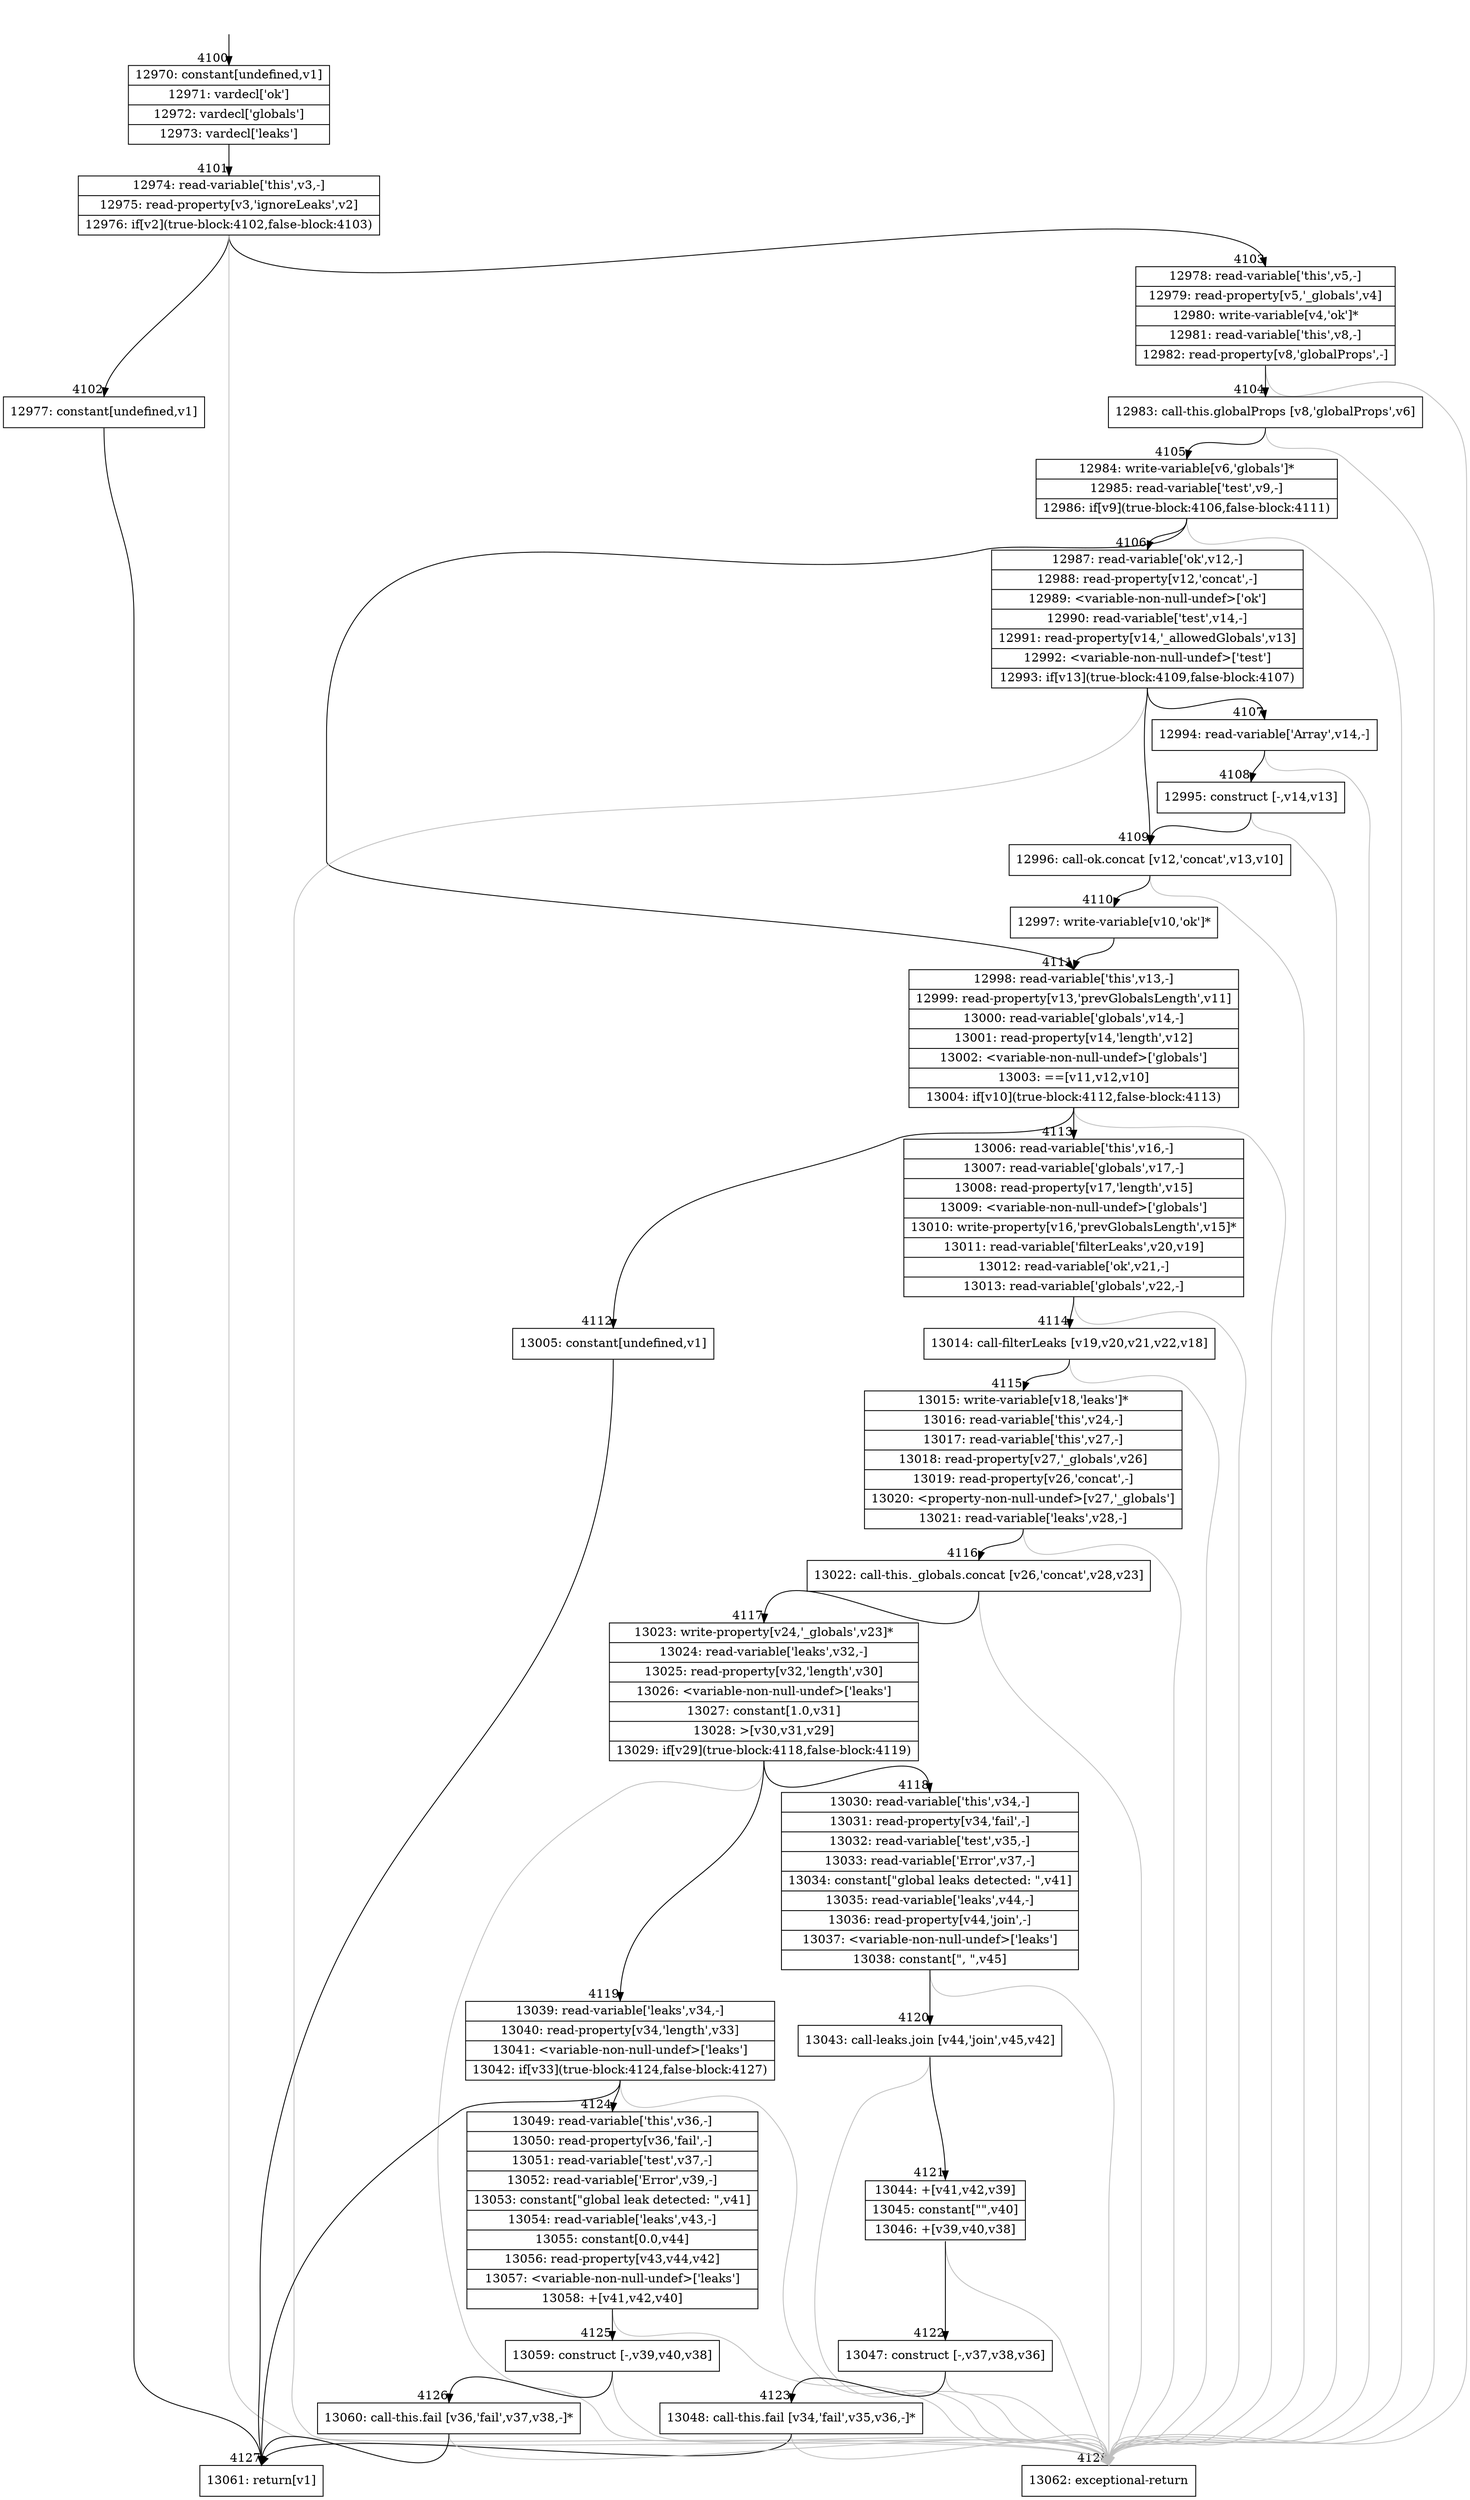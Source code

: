 digraph {
rankdir="TD"
BB_entry370[shape=none,label=""];
BB_entry370 -> BB4100 [tailport=s, headport=n, headlabel="    4100"]
BB4100 [shape=record label="{12970: constant[undefined,v1]|12971: vardecl['ok']|12972: vardecl['globals']|12973: vardecl['leaks']}" ] 
BB4100 -> BB4101 [tailport=s, headport=n, headlabel="      4101"]
BB4101 [shape=record label="{12974: read-variable['this',v3,-]|12975: read-property[v3,'ignoreLeaks',v2]|12976: if[v2](true-block:4102,false-block:4103)}" ] 
BB4101 -> BB4102 [tailport=s, headport=n, headlabel="      4102"]
BB4101 -> BB4103 [tailport=s, headport=n, headlabel="      4103"]
BB4101 -> BB4128 [tailport=s, headport=n, color=gray, headlabel="      4128"]
BB4102 [shape=record label="{12977: constant[undefined,v1]}" ] 
BB4102 -> BB4127 [tailport=s, headport=n, headlabel="      4127"]
BB4103 [shape=record label="{12978: read-variable['this',v5,-]|12979: read-property[v5,'_globals',v4]|12980: write-variable[v4,'ok']*|12981: read-variable['this',v8,-]|12982: read-property[v8,'globalProps',-]}" ] 
BB4103 -> BB4104 [tailport=s, headport=n, headlabel="      4104"]
BB4103 -> BB4128 [tailport=s, headport=n, color=gray]
BB4104 [shape=record label="{12983: call-this.globalProps [v8,'globalProps',v6]}" ] 
BB4104 -> BB4105 [tailport=s, headport=n, headlabel="      4105"]
BB4104 -> BB4128 [tailport=s, headport=n, color=gray]
BB4105 [shape=record label="{12984: write-variable[v6,'globals']*|12985: read-variable['test',v9,-]|12986: if[v9](true-block:4106,false-block:4111)}" ] 
BB4105 -> BB4106 [tailport=s, headport=n, headlabel="      4106"]
BB4105 -> BB4111 [tailport=s, headport=n, headlabel="      4111"]
BB4105 -> BB4128 [tailport=s, headport=n, color=gray]
BB4106 [shape=record label="{12987: read-variable['ok',v12,-]|12988: read-property[v12,'concat',-]|12989: \<variable-non-null-undef\>['ok']|12990: read-variable['test',v14,-]|12991: read-property[v14,'_allowedGlobals',v13]|12992: \<variable-non-null-undef\>['test']|12993: if[v13](true-block:4109,false-block:4107)}" ] 
BB4106 -> BB4109 [tailport=s, headport=n, headlabel="      4109"]
BB4106 -> BB4107 [tailport=s, headport=n, headlabel="      4107"]
BB4106 -> BB4128 [tailport=s, headport=n, color=gray]
BB4107 [shape=record label="{12994: read-variable['Array',v14,-]}" ] 
BB4107 -> BB4108 [tailport=s, headport=n, headlabel="      4108"]
BB4107 -> BB4128 [tailport=s, headport=n, color=gray]
BB4108 [shape=record label="{12995: construct [-,v14,v13]}" ] 
BB4108 -> BB4109 [tailport=s, headport=n]
BB4108 -> BB4128 [tailport=s, headport=n, color=gray]
BB4109 [shape=record label="{12996: call-ok.concat [v12,'concat',v13,v10]}" ] 
BB4109 -> BB4110 [tailport=s, headport=n, headlabel="      4110"]
BB4109 -> BB4128 [tailport=s, headport=n, color=gray]
BB4110 [shape=record label="{12997: write-variable[v10,'ok']*}" ] 
BB4110 -> BB4111 [tailport=s, headport=n]
BB4111 [shape=record label="{12998: read-variable['this',v13,-]|12999: read-property[v13,'prevGlobalsLength',v11]|13000: read-variable['globals',v14,-]|13001: read-property[v14,'length',v12]|13002: \<variable-non-null-undef\>['globals']|13003: ==[v11,v12,v10]|13004: if[v10](true-block:4112,false-block:4113)}" ] 
BB4111 -> BB4112 [tailport=s, headport=n, headlabel="      4112"]
BB4111 -> BB4113 [tailport=s, headport=n, headlabel="      4113"]
BB4111 -> BB4128 [tailport=s, headport=n, color=gray]
BB4112 [shape=record label="{13005: constant[undefined,v1]}" ] 
BB4112 -> BB4127 [tailport=s, headport=n]
BB4113 [shape=record label="{13006: read-variable['this',v16,-]|13007: read-variable['globals',v17,-]|13008: read-property[v17,'length',v15]|13009: \<variable-non-null-undef\>['globals']|13010: write-property[v16,'prevGlobalsLength',v15]*|13011: read-variable['filterLeaks',v20,v19]|13012: read-variable['ok',v21,-]|13013: read-variable['globals',v22,-]}" ] 
BB4113 -> BB4114 [tailport=s, headport=n, headlabel="      4114"]
BB4113 -> BB4128 [tailport=s, headport=n, color=gray]
BB4114 [shape=record label="{13014: call-filterLeaks [v19,v20,v21,v22,v18]}" ] 
BB4114 -> BB4115 [tailport=s, headport=n, headlabel="      4115"]
BB4114 -> BB4128 [tailport=s, headport=n, color=gray]
BB4115 [shape=record label="{13015: write-variable[v18,'leaks']*|13016: read-variable['this',v24,-]|13017: read-variable['this',v27,-]|13018: read-property[v27,'_globals',v26]|13019: read-property[v26,'concat',-]|13020: \<property-non-null-undef\>[v27,'_globals']|13021: read-variable['leaks',v28,-]}" ] 
BB4115 -> BB4116 [tailport=s, headport=n, headlabel="      4116"]
BB4115 -> BB4128 [tailport=s, headport=n, color=gray]
BB4116 [shape=record label="{13022: call-this._globals.concat [v26,'concat',v28,v23]}" ] 
BB4116 -> BB4117 [tailport=s, headport=n, headlabel="      4117"]
BB4116 -> BB4128 [tailport=s, headport=n, color=gray]
BB4117 [shape=record label="{13023: write-property[v24,'_globals',v23]*|13024: read-variable['leaks',v32,-]|13025: read-property[v32,'length',v30]|13026: \<variable-non-null-undef\>['leaks']|13027: constant[1.0,v31]|13028: \>[v30,v31,v29]|13029: if[v29](true-block:4118,false-block:4119)}" ] 
BB4117 -> BB4118 [tailport=s, headport=n, headlabel="      4118"]
BB4117 -> BB4119 [tailport=s, headport=n, headlabel="      4119"]
BB4117 -> BB4128 [tailport=s, headport=n, color=gray]
BB4118 [shape=record label="{13030: read-variable['this',v34,-]|13031: read-property[v34,'fail',-]|13032: read-variable['test',v35,-]|13033: read-variable['Error',v37,-]|13034: constant[\"global leaks detected: \",v41]|13035: read-variable['leaks',v44,-]|13036: read-property[v44,'join',-]|13037: \<variable-non-null-undef\>['leaks']|13038: constant[\", \",v45]}" ] 
BB4118 -> BB4120 [tailport=s, headport=n, headlabel="      4120"]
BB4118 -> BB4128 [tailport=s, headport=n, color=gray]
BB4119 [shape=record label="{13039: read-variable['leaks',v34,-]|13040: read-property[v34,'length',v33]|13041: \<variable-non-null-undef\>['leaks']|13042: if[v33](true-block:4124,false-block:4127)}" ] 
BB4119 -> BB4124 [tailport=s, headport=n, headlabel="      4124"]
BB4119 -> BB4127 [tailport=s, headport=n]
BB4119 -> BB4128 [tailport=s, headport=n, color=gray]
BB4120 [shape=record label="{13043: call-leaks.join [v44,'join',v45,v42]}" ] 
BB4120 -> BB4121 [tailport=s, headport=n, headlabel="      4121"]
BB4120 -> BB4128 [tailport=s, headport=n, color=gray]
BB4121 [shape=record label="{13044: +[v41,v42,v39]|13045: constant[\"\",v40]|13046: +[v39,v40,v38]}" ] 
BB4121 -> BB4122 [tailport=s, headport=n, headlabel="      4122"]
BB4121 -> BB4128 [tailport=s, headport=n, color=gray]
BB4122 [shape=record label="{13047: construct [-,v37,v38,v36]}" ] 
BB4122 -> BB4123 [tailport=s, headport=n, headlabel="      4123"]
BB4122 -> BB4128 [tailport=s, headport=n, color=gray]
BB4123 [shape=record label="{13048: call-this.fail [v34,'fail',v35,v36,-]*}" ] 
BB4123 -> BB4127 [tailport=s, headport=n]
BB4123 -> BB4128 [tailport=s, headport=n, color=gray]
BB4124 [shape=record label="{13049: read-variable['this',v36,-]|13050: read-property[v36,'fail',-]|13051: read-variable['test',v37,-]|13052: read-variable['Error',v39,-]|13053: constant[\"global leak detected: \",v41]|13054: read-variable['leaks',v43,-]|13055: constant[0.0,v44]|13056: read-property[v43,v44,v42]|13057: \<variable-non-null-undef\>['leaks']|13058: +[v41,v42,v40]}" ] 
BB4124 -> BB4125 [tailport=s, headport=n, headlabel="      4125"]
BB4124 -> BB4128 [tailport=s, headport=n, color=gray]
BB4125 [shape=record label="{13059: construct [-,v39,v40,v38]}" ] 
BB4125 -> BB4126 [tailport=s, headport=n, headlabel="      4126"]
BB4125 -> BB4128 [tailport=s, headport=n, color=gray]
BB4126 [shape=record label="{13060: call-this.fail [v36,'fail',v37,v38,-]*}" ] 
BB4126 -> BB4127 [tailport=s, headport=n]
BB4126 -> BB4128 [tailport=s, headport=n, color=gray]
BB4127 [shape=record label="{13061: return[v1]}" ] 
BB4128 [shape=record label="{13062: exceptional-return}" ] 
//#$~ 4773
}
